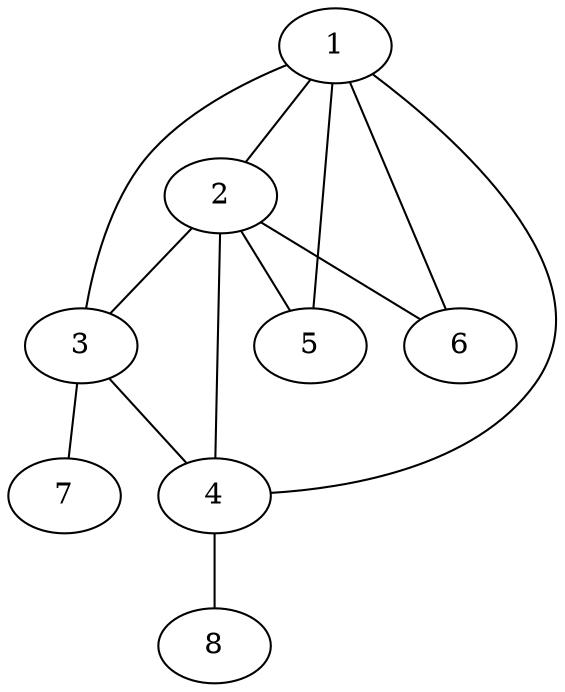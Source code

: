 graph graph3{
      1 -- 2;
      1 -- 3;
      1 -- 4;
      1 -- 5;
      1 -- 6;
      2 -- 3;
      2 -- 4;
      2 -- 5;
      2 -- 6;
      3 -- 4;
      3 -- 7;
      4 -- 8;
      	   }
